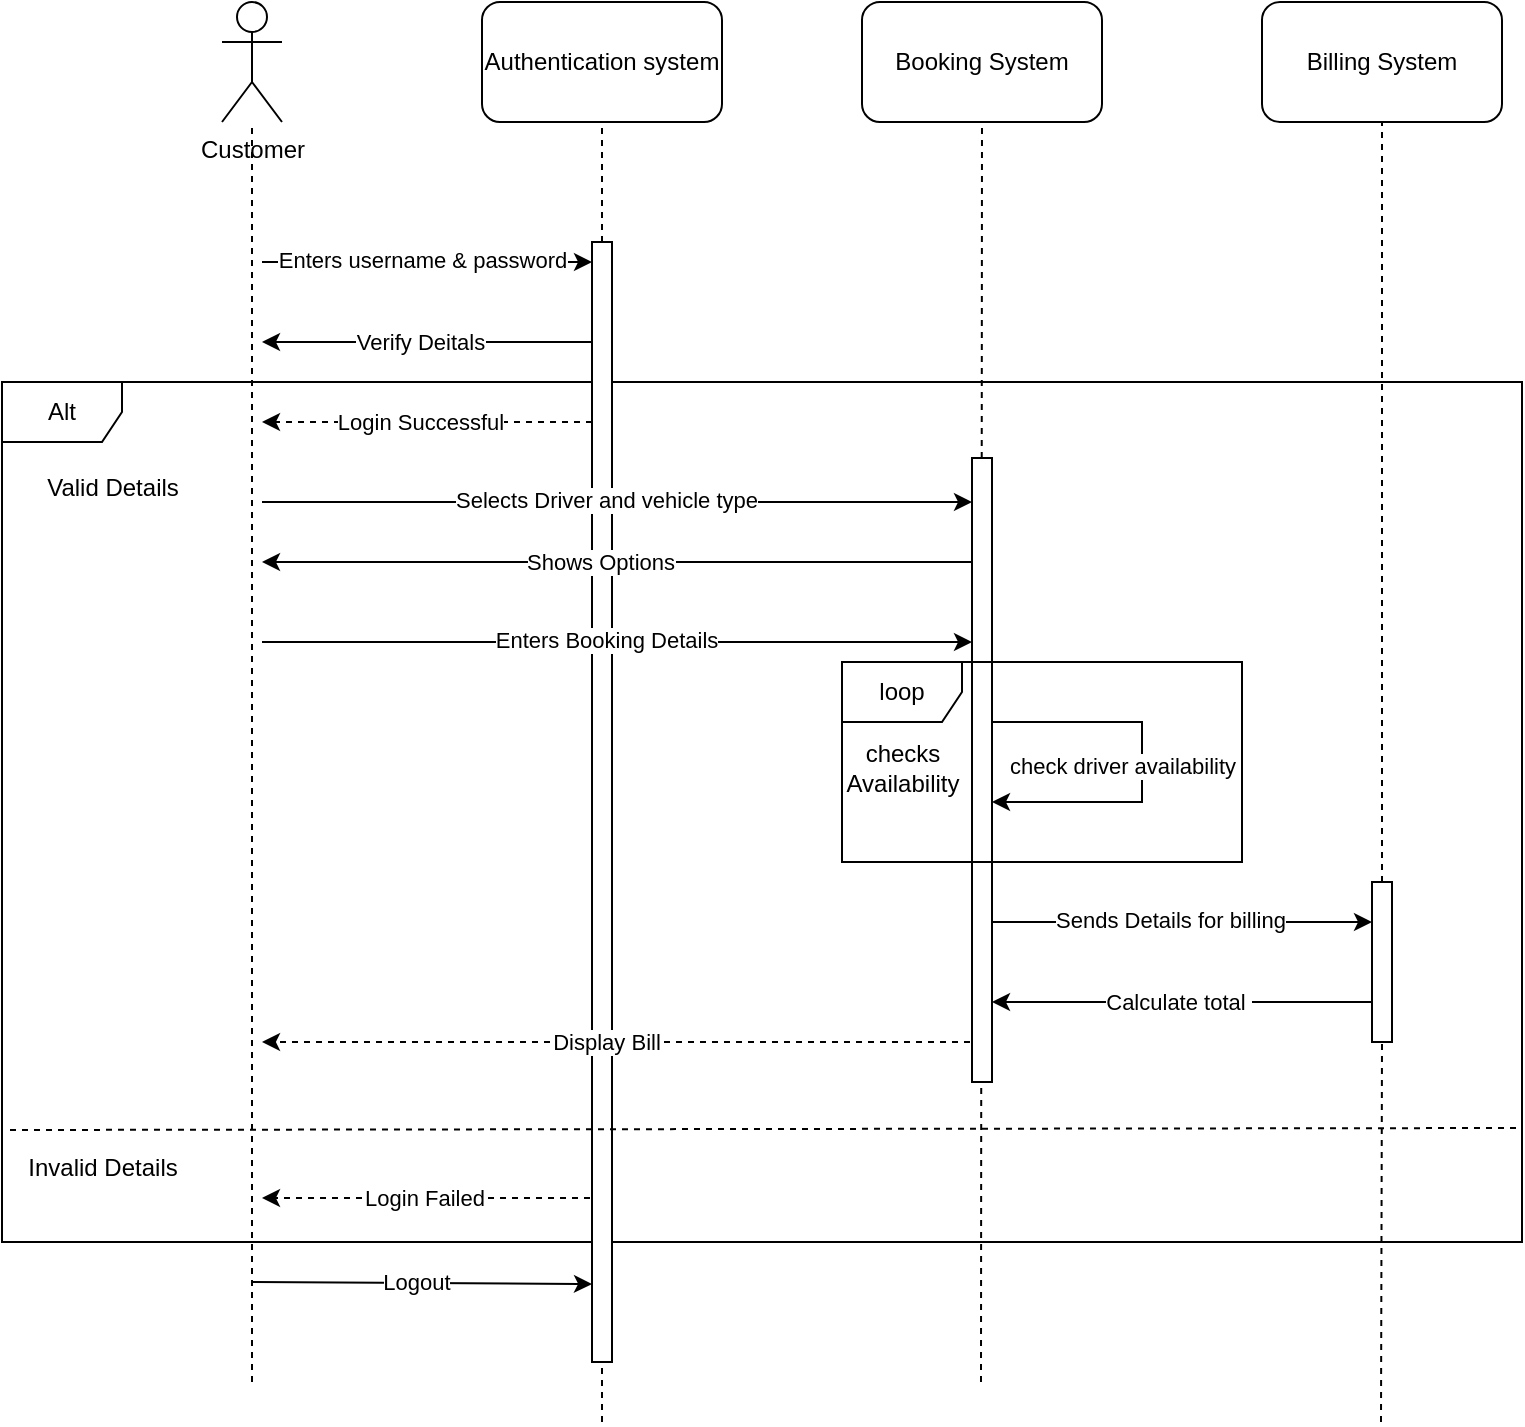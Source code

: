 <mxfile version="26.1.0">
  <diagram name="Page-1" id="13e1069c-82ec-6db2-03f1-153e76fe0fe0">
    <mxGraphModel dx="1434" dy="756" grid="1" gridSize="10" guides="1" tooltips="1" connect="1" arrows="1" fold="1" page="1" pageScale="1" pageWidth="1169" pageHeight="827" background="none" math="0" shadow="0">
      <root>
        <mxCell id="0" />
        <mxCell id="1" parent="0" />
        <mxCell id="-f6B1NM6M-wUECebMXWh-3" value="Authentication system" style="rounded=1;whiteSpace=wrap;html=1;" vertex="1" parent="1">
          <mxGeometry x="370" y="100" width="120" height="60" as="geometry" />
        </mxCell>
        <mxCell id="-f6B1NM6M-wUECebMXWh-4" value="Booking System" style="rounded=1;whiteSpace=wrap;html=1;" vertex="1" parent="1">
          <mxGeometry x="560" y="100" width="120" height="60" as="geometry" />
        </mxCell>
        <mxCell id="-f6B1NM6M-wUECebMXWh-5" value="Billing System" style="rounded=1;whiteSpace=wrap;html=1;" vertex="1" parent="1">
          <mxGeometry x="760" y="100" width="120" height="60" as="geometry" />
        </mxCell>
        <mxCell id="-f6B1NM6M-wUECebMXWh-6" value="Customer" style="shape=umlActor;verticalLabelPosition=bottom;verticalAlign=top;html=1;outlineConnect=0;" vertex="1" parent="1">
          <mxGeometry x="240" y="100" width="30" height="60" as="geometry" />
        </mxCell>
        <mxCell id="-f6B1NM6M-wUECebMXWh-12" value="" style="endArrow=none;dashed=1;html=1;rounded=0;" edge="1" parent="1" target="-f6B1NM6M-wUECebMXWh-6">
          <mxGeometry width="50" height="50" relative="1" as="geometry">
            <mxPoint x="255" y="790" as="sourcePoint" />
            <mxPoint x="254.5" y="140" as="targetPoint" />
          </mxGeometry>
        </mxCell>
        <mxCell id="-f6B1NM6M-wUECebMXWh-13" value="" style="endArrow=none;dashed=1;html=1;rounded=0;entryX=0.5;entryY=1;entryDx=0;entryDy=0;" edge="1" parent="1" source="-f6B1NM6M-wUECebMXWh-52" target="-f6B1NM6M-wUECebMXWh-3">
          <mxGeometry width="50" height="50" relative="1" as="geometry">
            <mxPoint x="430" y="780" as="sourcePoint" />
            <mxPoint x="430" y="200" as="targetPoint" />
          </mxGeometry>
        </mxCell>
        <mxCell id="-f6B1NM6M-wUECebMXWh-14" value="" style="endArrow=none;dashed=1;html=1;rounded=0;entryX=0.5;entryY=1;entryDx=0;entryDy=0;" edge="1" parent="1" target="-f6B1NM6M-wUECebMXWh-4">
          <mxGeometry width="50" height="50" relative="1" as="geometry">
            <mxPoint x="619.5" y="790" as="sourcePoint" />
            <mxPoint x="619.5" y="170" as="targetPoint" />
          </mxGeometry>
        </mxCell>
        <mxCell id="-f6B1NM6M-wUECebMXWh-15" value="" style="endArrow=none;dashed=1;html=1;rounded=0;entryX=0.5;entryY=1;entryDx=0;entryDy=0;" edge="1" parent="1" source="-f6B1NM6M-wUECebMXWh-51" target="-f6B1NM6M-wUECebMXWh-5">
          <mxGeometry width="50" height="50" relative="1" as="geometry">
            <mxPoint x="819.5" y="810" as="sourcePoint" />
            <mxPoint x="820" y="180" as="targetPoint" />
          </mxGeometry>
        </mxCell>
        <mxCell id="-f6B1NM6M-wUECebMXWh-16" value="" style="endArrow=classic;html=1;rounded=0;" edge="1" parent="1" target="-f6B1NM6M-wUECebMXWh-52">
          <mxGeometry width="50" height="50" relative="1" as="geometry">
            <mxPoint x="260" y="230" as="sourcePoint" />
            <mxPoint x="420" y="230" as="targetPoint" />
          </mxGeometry>
        </mxCell>
        <mxCell id="-f6B1NM6M-wUECebMXWh-17" value="Enters username &amp;amp; password" style="edgeLabel;html=1;align=center;verticalAlign=middle;resizable=0;points=[];" vertex="1" connectable="0" parent="-f6B1NM6M-wUECebMXWh-16">
          <mxGeometry x="-0.035" y="1" relative="1" as="geometry">
            <mxPoint as="offset" />
          </mxGeometry>
        </mxCell>
        <mxCell id="-f6B1NM6M-wUECebMXWh-18" value="" style="endArrow=classic;html=1;rounded=0;" edge="1" parent="1" source="-f6B1NM6M-wUECebMXWh-52">
          <mxGeometry width="50" height="50" relative="1" as="geometry">
            <mxPoint x="430" y="270" as="sourcePoint" />
            <mxPoint x="260" y="270" as="targetPoint" />
          </mxGeometry>
        </mxCell>
        <mxCell id="-f6B1NM6M-wUECebMXWh-20" value="Verify Deitals" style="edgeLabel;html=1;align=center;verticalAlign=middle;resizable=0;points=[];" vertex="1" connectable="0" parent="-f6B1NM6M-wUECebMXWh-18">
          <mxGeometry x="0.047" relative="1" as="geometry">
            <mxPoint as="offset" />
          </mxGeometry>
        </mxCell>
        <mxCell id="-f6B1NM6M-wUECebMXWh-21" value="Alt" style="shape=umlFrame;whiteSpace=wrap;html=1;pointerEvents=0;" vertex="1" parent="1">
          <mxGeometry x="130" y="290" width="760" height="430" as="geometry" />
        </mxCell>
        <mxCell id="-f6B1NM6M-wUECebMXWh-23" value="Valid Details" style="text;html=1;align=center;verticalAlign=middle;resizable=0;points=[];autosize=1;strokeColor=none;fillColor=none;" vertex="1" parent="1">
          <mxGeometry x="140" y="328" width="90" height="30" as="geometry" />
        </mxCell>
        <mxCell id="-f6B1NM6M-wUECebMXWh-24" value="" style="endArrow=classic;html=1;rounded=0;dashed=1;" edge="1" parent="1" source="-f6B1NM6M-wUECebMXWh-52">
          <mxGeometry width="50" height="50" relative="1" as="geometry">
            <mxPoint x="430" y="310" as="sourcePoint" />
            <mxPoint x="260" y="310" as="targetPoint" />
          </mxGeometry>
        </mxCell>
        <mxCell id="-f6B1NM6M-wUECebMXWh-25" value="Login Successful" style="edgeLabel;html=1;align=center;verticalAlign=middle;resizable=0;points=[];" vertex="1" connectable="0" parent="-f6B1NM6M-wUECebMXWh-24">
          <mxGeometry x="0.047" relative="1" as="geometry">
            <mxPoint as="offset" />
          </mxGeometry>
        </mxCell>
        <mxCell id="-f6B1NM6M-wUECebMXWh-34" value="checks&lt;br&gt;Availability" style="text;html=1;align=center;verticalAlign=middle;resizable=0;points=[];autosize=1;strokeColor=none;fillColor=none;" vertex="1" parent="1">
          <mxGeometry x="540" y="463" width="80" height="40" as="geometry" />
        </mxCell>
        <mxCell id="-f6B1NM6M-wUECebMXWh-37" value="" style="endArrow=classic;html=1;rounded=0;" edge="1" parent="1" target="-f6B1NM6M-wUECebMXWh-51">
          <mxGeometry width="50" height="50" relative="1" as="geometry">
            <mxPoint x="620" y="560" as="sourcePoint" />
            <mxPoint x="810" y="560" as="targetPoint" />
          </mxGeometry>
        </mxCell>
        <mxCell id="-f6B1NM6M-wUECebMXWh-38" value="Sends Details for billing" style="edgeLabel;html=1;align=center;verticalAlign=middle;resizable=0;points=[];" vertex="1" connectable="0" parent="-f6B1NM6M-wUECebMXWh-37">
          <mxGeometry x="-0.035" y="1" relative="1" as="geometry">
            <mxPoint as="offset" />
          </mxGeometry>
        </mxCell>
        <mxCell id="-f6B1NM6M-wUECebMXWh-39" value="" style="endArrow=classic;html=1;rounded=0;" edge="1" parent="1" target="-f6B1NM6M-wUECebMXWh-64">
          <mxGeometry width="50" height="50" relative="1" as="geometry">
            <mxPoint x="820" y="600" as="sourcePoint" />
            <mxPoint x="630" y="600" as="targetPoint" />
          </mxGeometry>
        </mxCell>
        <mxCell id="-f6B1NM6M-wUECebMXWh-40" value="Calculate total&amp;nbsp;" style="edgeLabel;html=1;align=center;verticalAlign=middle;resizable=0;points=[];" vertex="1" connectable="0" parent="-f6B1NM6M-wUECebMXWh-39">
          <mxGeometry x="0.047" relative="1" as="geometry">
            <mxPoint as="offset" />
          </mxGeometry>
        </mxCell>
        <mxCell id="-f6B1NM6M-wUECebMXWh-45" value="Invalid Details" style="text;html=1;align=center;verticalAlign=middle;resizable=0;points=[];autosize=1;strokeColor=none;fillColor=none;" vertex="1" parent="1">
          <mxGeometry x="130" y="668" width="100" height="30" as="geometry" />
        </mxCell>
        <mxCell id="-f6B1NM6M-wUECebMXWh-46" value="" style="endArrow=classic;html=1;rounded=0;dashed=1;" edge="1" parent="1">
          <mxGeometry width="50" height="50" relative="1" as="geometry">
            <mxPoint x="430" y="698" as="sourcePoint" />
            <mxPoint x="260" y="698" as="targetPoint" />
          </mxGeometry>
        </mxCell>
        <mxCell id="-f6B1NM6M-wUECebMXWh-47" value="Login Failed" style="edgeLabel;html=1;align=center;verticalAlign=middle;resizable=0;points=[];" vertex="1" connectable="0" parent="-f6B1NM6M-wUECebMXWh-46">
          <mxGeometry x="0.047" relative="1" as="geometry">
            <mxPoint as="offset" />
          </mxGeometry>
        </mxCell>
        <mxCell id="-f6B1NM6M-wUECebMXWh-53" value="" style="endArrow=none;dashed=1;html=1;rounded=0;entryX=0.5;entryY=1;entryDx=0;entryDy=0;" edge="1" parent="1" target="-f6B1NM6M-wUECebMXWh-52">
          <mxGeometry width="50" height="50" relative="1" as="geometry">
            <mxPoint x="430" y="810" as="sourcePoint" />
            <mxPoint x="430" y="160" as="targetPoint" />
          </mxGeometry>
        </mxCell>
        <mxCell id="-f6B1NM6M-wUECebMXWh-52" value="" style="html=1;points=[[0,0,0,0,5],[0,1,0,0,-5],[1,0,0,0,5],[1,1,0,0,-5]];perimeter=orthogonalPerimeter;outlineConnect=0;targetShapes=umlLifeline;portConstraint=eastwest;newEdgeStyle={&quot;curved&quot;:0,&quot;rounded&quot;:0};" vertex="1" parent="1">
          <mxGeometry x="425" y="220" width="10" height="560" as="geometry" />
        </mxCell>
        <mxCell id="-f6B1NM6M-wUECebMXWh-54" value="" style="endArrow=classic;html=1;rounded=0;dashed=1;" edge="1" parent="1">
          <mxGeometry width="50" height="50" relative="1" as="geometry">
            <mxPoint x="620" y="620" as="sourcePoint" />
            <mxPoint x="260" y="620" as="targetPoint" />
          </mxGeometry>
        </mxCell>
        <mxCell id="-f6B1NM6M-wUECebMXWh-55" value="Display Bill" style="edgeLabel;html=1;align=center;verticalAlign=middle;resizable=0;points=[];" vertex="1" connectable="0" parent="-f6B1NM6M-wUECebMXWh-54">
          <mxGeometry x="0.047" relative="1" as="geometry">
            <mxPoint as="offset" />
          </mxGeometry>
        </mxCell>
        <mxCell id="-f6B1NM6M-wUECebMXWh-57" value="" style="endArrow=classic;html=1;rounded=0;" edge="1" parent="1" target="-f6B1NM6M-wUECebMXWh-64">
          <mxGeometry width="50" height="50" relative="1" as="geometry">
            <mxPoint x="260" y="420" as="sourcePoint" />
            <mxPoint x="620" y="420" as="targetPoint" />
          </mxGeometry>
        </mxCell>
        <mxCell id="-f6B1NM6M-wUECebMXWh-58" value="Enters Booking Details" style="edgeLabel;html=1;align=center;verticalAlign=middle;resizable=0;points=[];" vertex="1" connectable="0" parent="-f6B1NM6M-wUECebMXWh-57">
          <mxGeometry x="-0.035" y="1" relative="1" as="geometry">
            <mxPoint as="offset" />
          </mxGeometry>
        </mxCell>
        <mxCell id="-f6B1NM6M-wUECebMXWh-59" value="" style="endArrow=classic;html=1;rounded=0;" edge="1" parent="1" source="-f6B1NM6M-wUECebMXWh-64">
          <mxGeometry width="50" height="50" relative="1" as="geometry">
            <mxPoint x="620" y="380" as="sourcePoint" />
            <mxPoint x="260" y="380" as="targetPoint" />
          </mxGeometry>
        </mxCell>
        <mxCell id="-f6B1NM6M-wUECebMXWh-60" value="Shows Options" style="edgeLabel;html=1;align=center;verticalAlign=middle;resizable=0;points=[];" vertex="1" connectable="0" parent="-f6B1NM6M-wUECebMXWh-59">
          <mxGeometry x="0.047" relative="1" as="geometry">
            <mxPoint as="offset" />
          </mxGeometry>
        </mxCell>
        <mxCell id="-f6B1NM6M-wUECebMXWh-61" value="" style="endArrow=classic;html=1;rounded=0;" edge="1" parent="1" target="-f6B1NM6M-wUECebMXWh-64">
          <mxGeometry width="50" height="50" relative="1" as="geometry">
            <mxPoint x="260" y="350" as="sourcePoint" />
            <mxPoint x="590" y="350" as="targetPoint" />
          </mxGeometry>
        </mxCell>
        <mxCell id="-f6B1NM6M-wUECebMXWh-62" value="Selects Driver and vehicle type" style="edgeLabel;html=1;align=center;verticalAlign=middle;resizable=0;points=[];" vertex="1" connectable="0" parent="-f6B1NM6M-wUECebMXWh-61">
          <mxGeometry x="-0.035" y="1" relative="1" as="geometry">
            <mxPoint as="offset" />
          </mxGeometry>
        </mxCell>
        <mxCell id="-f6B1NM6M-wUECebMXWh-63" value="" style="endArrow=none;dashed=1;html=1;rounded=0;exitX=0.005;exitY=0.796;exitDx=0;exitDy=0;exitPerimeter=0;entryX=0.999;entryY=0.794;entryDx=0;entryDy=0;entryPerimeter=0;" edge="1" parent="1">
          <mxGeometry width="50" height="50" relative="1" as="geometry">
            <mxPoint x="134" y="664" as="sourcePoint" />
            <mxPoint x="889" y="663" as="targetPoint" />
          </mxGeometry>
        </mxCell>
        <mxCell id="-f6B1NM6M-wUECebMXWh-64" value="" style="html=1;points=[[0,0,0,0,5],[0,1,0,0,-5],[1,0,0,0,5],[1,1,0,0,-5]];perimeter=orthogonalPerimeter;outlineConnect=0;targetShapes=umlLifeline;portConstraint=eastwest;newEdgeStyle={&quot;curved&quot;:0,&quot;rounded&quot;:0};" vertex="1" parent="1">
          <mxGeometry x="615" y="328" width="10" height="312" as="geometry" />
        </mxCell>
        <mxCell id="-f6B1NM6M-wUECebMXWh-65" value="loop" style="shape=umlFrame;whiteSpace=wrap;html=1;pointerEvents=0;" vertex="1" parent="1">
          <mxGeometry x="550" y="430" width="200" height="100" as="geometry" />
        </mxCell>
        <mxCell id="-f6B1NM6M-wUECebMXWh-66" value="" style="endArrow=classic;html=1;rounded=0;" edge="1" parent="1" source="-f6B1NM6M-wUECebMXWh-64" target="-f6B1NM6M-wUECebMXWh-64">
          <mxGeometry width="50" height="50" relative="1" as="geometry">
            <mxPoint x="630" y="460" as="sourcePoint" />
            <mxPoint x="630" y="500" as="targetPoint" />
            <Array as="points">
              <mxPoint x="700" y="460" />
              <mxPoint x="700" y="500" />
            </Array>
          </mxGeometry>
        </mxCell>
        <mxCell id="-f6B1NM6M-wUECebMXWh-67" value="check driver availability" style="edgeLabel;html=1;align=center;verticalAlign=middle;resizable=0;points=[];" vertex="1" connectable="0" parent="-f6B1NM6M-wUECebMXWh-66">
          <mxGeometry x="-0.005" y="1" relative="1" as="geometry">
            <mxPoint x="-11" y="2" as="offset" />
          </mxGeometry>
        </mxCell>
        <mxCell id="-f6B1NM6M-wUECebMXWh-68" value="" style="endArrow=none;dashed=1;html=1;rounded=0;entryX=0.5;entryY=1;entryDx=0;entryDy=0;" edge="1" parent="1" target="-f6B1NM6M-wUECebMXWh-51">
          <mxGeometry width="50" height="50" relative="1" as="geometry">
            <mxPoint x="819.5" y="810" as="sourcePoint" />
            <mxPoint x="820" y="160" as="targetPoint" />
          </mxGeometry>
        </mxCell>
        <mxCell id="-f6B1NM6M-wUECebMXWh-51" value="" style="html=1;points=[[0,0,0,0,5],[0,1,0,0,-5],[1,0,0,0,5],[1,1,0,0,-5]];perimeter=orthogonalPerimeter;outlineConnect=0;targetShapes=umlLifeline;portConstraint=eastwest;newEdgeStyle={&quot;curved&quot;:0,&quot;rounded&quot;:0};" vertex="1" parent="1">
          <mxGeometry x="815" y="540" width="10" height="80" as="geometry" />
        </mxCell>
        <mxCell id="-f6B1NM6M-wUECebMXWh-69" value="" style="endArrow=classic;html=1;rounded=0;entryX=0.5;entryY=0.02;entryDx=0;entryDy=0;entryPerimeter=0;" edge="1" parent="1">
          <mxGeometry width="50" height="50" relative="1" as="geometry">
            <mxPoint x="255" y="740" as="sourcePoint" />
            <mxPoint x="425" y="741" as="targetPoint" />
          </mxGeometry>
        </mxCell>
        <mxCell id="-f6B1NM6M-wUECebMXWh-70" value="Logout" style="edgeLabel;html=1;align=center;verticalAlign=middle;resizable=0;points=[];" vertex="1" connectable="0" parent="-f6B1NM6M-wUECebMXWh-69">
          <mxGeometry x="-0.035" y="1" relative="1" as="geometry">
            <mxPoint as="offset" />
          </mxGeometry>
        </mxCell>
      </root>
    </mxGraphModel>
  </diagram>
</mxfile>
